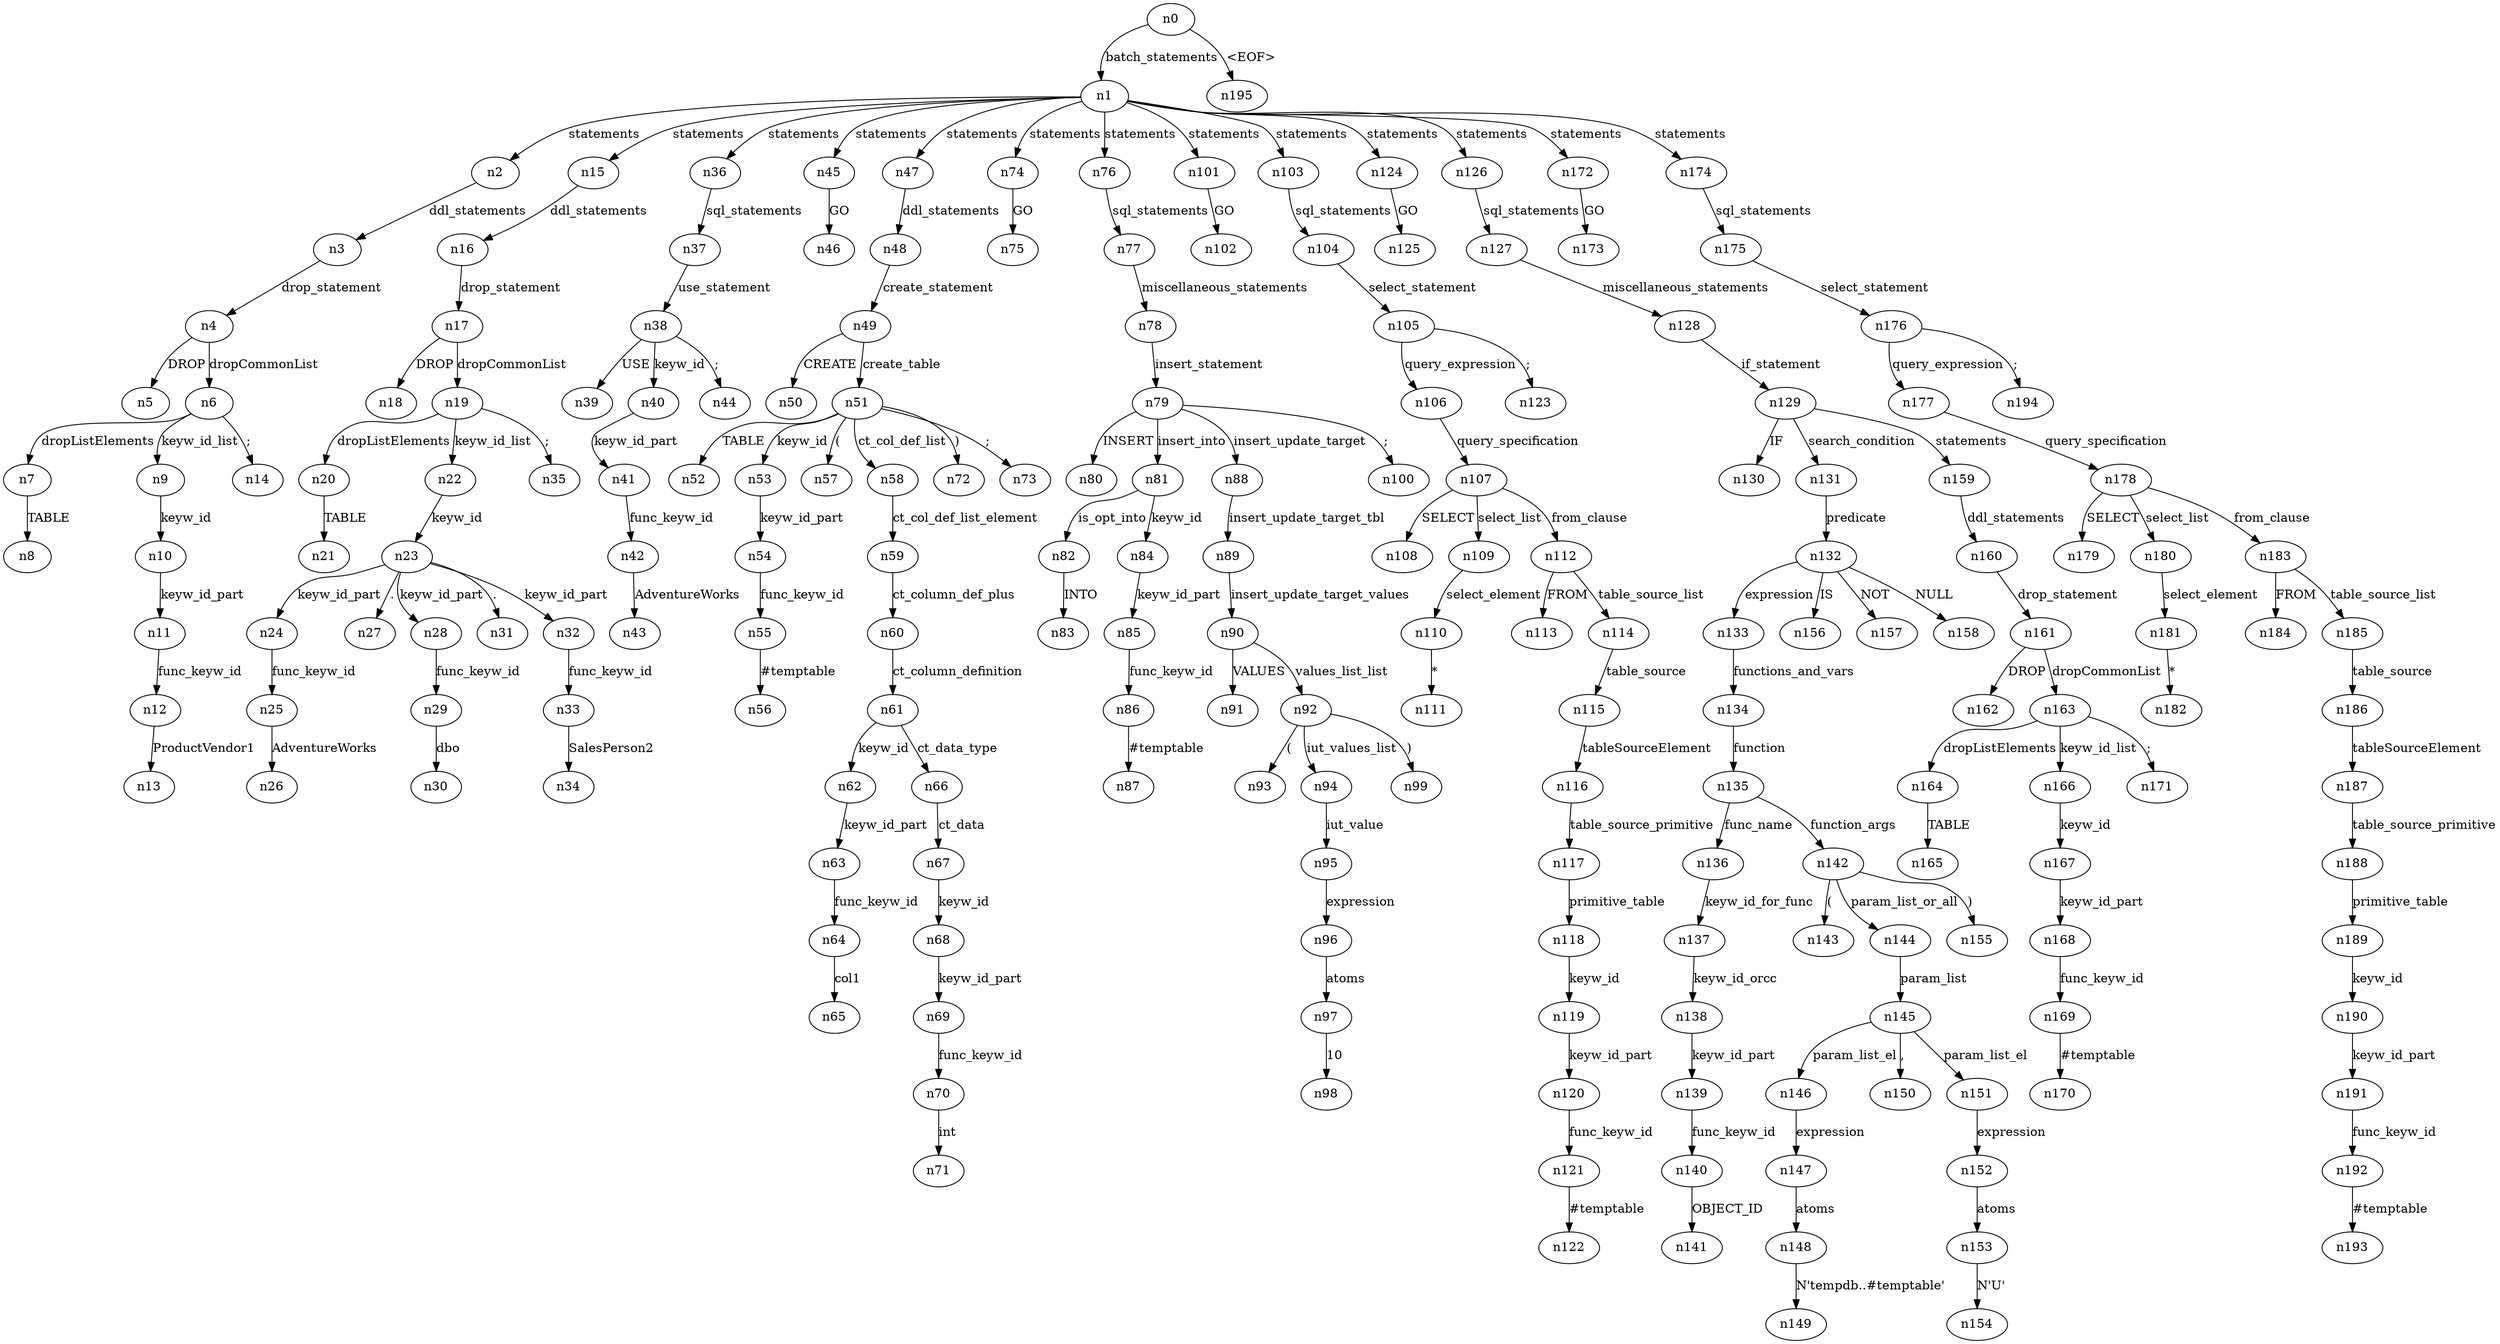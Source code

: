 digraph ParseTree {
  n0 -> n1 [label="batch_statements"];
  n1 -> n2 [label="statements"];
  n2 -> n3 [label="ddl_statements"];
  n3 -> n4 [label="drop_statement"];
  n4 -> n5 [label="DROP"];
  n4 -> n6 [label="dropCommonList"];
  n6 -> n7 [label="dropListElements"];
  n7 -> n8 [label="TABLE"];
  n6 -> n9 [label="keyw_id_list"];
  n9 -> n10 [label="keyw_id"];
  n10 -> n11 [label="keyw_id_part"];
  n11 -> n12 [label="func_keyw_id"];
  n12 -> n13 [label="ProductVendor1"];
  n6 -> n14 [label=";"];
  n1 -> n15 [label="statements"];
  n15 -> n16 [label="ddl_statements"];
  n16 -> n17 [label="drop_statement"];
  n17 -> n18 [label="DROP"];
  n17 -> n19 [label="dropCommonList"];
  n19 -> n20 [label="dropListElements"];
  n20 -> n21 [label="TABLE"];
  n19 -> n22 [label="keyw_id_list"];
  n22 -> n23 [label="keyw_id"];
  n23 -> n24 [label="keyw_id_part"];
  n24 -> n25 [label="func_keyw_id"];
  n25 -> n26 [label="AdventureWorks"];
  n23 -> n27 [label="."];
  n23 -> n28 [label="keyw_id_part"];
  n28 -> n29 [label="func_keyw_id"];
  n29 -> n30 [label="dbo"];
  n23 -> n31 [label="."];
  n23 -> n32 [label="keyw_id_part"];
  n32 -> n33 [label="func_keyw_id"];
  n33 -> n34 [label="SalesPerson2"];
  n19 -> n35 [label=";"];
  n1 -> n36 [label="statements"];
  n36 -> n37 [label="sql_statements"];
  n37 -> n38 [label="use_statement"];
  n38 -> n39 [label="USE"];
  n38 -> n40 [label="keyw_id"];
  n40 -> n41 [label="keyw_id_part"];
  n41 -> n42 [label="func_keyw_id"];
  n42 -> n43 [label="AdventureWorks"];
  n38 -> n44 [label=";"];
  n1 -> n45 [label="statements"];
  n45 -> n46 [label="GO"];
  n1 -> n47 [label="statements"];
  n47 -> n48 [label="ddl_statements"];
  n48 -> n49 [label="create_statement"];
  n49 -> n50 [label="CREATE"];
  n49 -> n51 [label="create_table"];
  n51 -> n52 [label="TABLE"];
  n51 -> n53 [label="keyw_id"];
  n53 -> n54 [label="keyw_id_part"];
  n54 -> n55 [label="func_keyw_id"];
  n55 -> n56 [label="#temptable"];
  n51 -> n57 [label="("];
  n51 -> n58 [label="ct_col_def_list"];
  n58 -> n59 [label="ct_col_def_list_element"];
  n59 -> n60 [label="ct_column_def_plus"];
  n60 -> n61 [label="ct_column_definition"];
  n61 -> n62 [label="keyw_id"];
  n62 -> n63 [label="keyw_id_part"];
  n63 -> n64 [label="func_keyw_id"];
  n64 -> n65 [label="col1"];
  n61 -> n66 [label="ct_data_type"];
  n66 -> n67 [label="ct_data"];
  n67 -> n68 [label="keyw_id"];
  n68 -> n69 [label="keyw_id_part"];
  n69 -> n70 [label="func_keyw_id"];
  n70 -> n71 [label="int"];
  n51 -> n72 [label=")"];
  n51 -> n73 [label=";"];
  n1 -> n74 [label="statements"];
  n74 -> n75 [label="GO"];
  n1 -> n76 [label="statements"];
  n76 -> n77 [label="sql_statements"];
  n77 -> n78 [label="miscellaneous_statements"];
  n78 -> n79 [label="insert_statement"];
  n79 -> n80 [label="INSERT"];
  n79 -> n81 [label="insert_into"];
  n81 -> n82 [label="is_opt_into"];
  n82 -> n83 [label="INTO"];
  n81 -> n84 [label="keyw_id"];
  n84 -> n85 [label="keyw_id_part"];
  n85 -> n86 [label="func_keyw_id"];
  n86 -> n87 [label="#temptable"];
  n79 -> n88 [label="insert_update_target"];
  n88 -> n89 [label="insert_update_target_tbl"];
  n89 -> n90 [label="insert_update_target_values"];
  n90 -> n91 [label="VALUES"];
  n90 -> n92 [label="values_list_list"];
  n92 -> n93 [label="("];
  n92 -> n94 [label="iut_values_list"];
  n94 -> n95 [label="iut_value"];
  n95 -> n96 [label="expression"];
  n96 -> n97 [label="atoms"];
  n97 -> n98 [label="10"];
  n92 -> n99 [label=")"];
  n79 -> n100 [label=";"];
  n1 -> n101 [label="statements"];
  n101 -> n102 [label="GO"];
  n1 -> n103 [label="statements"];
  n103 -> n104 [label="sql_statements"];
  n104 -> n105 [label="select_statement"];
  n105 -> n106 [label="query_expression"];
  n106 -> n107 [label="query_specification"];
  n107 -> n108 [label="SELECT"];
  n107 -> n109 [label="select_list"];
  n109 -> n110 [label="select_element"];
  n110 -> n111 [label="*"];
  n107 -> n112 [label="from_clause"];
  n112 -> n113 [label="FROM"];
  n112 -> n114 [label="table_source_list"];
  n114 -> n115 [label="table_source"];
  n115 -> n116 [label="tableSourceElement"];
  n116 -> n117 [label="table_source_primitive"];
  n117 -> n118 [label="primitive_table"];
  n118 -> n119 [label="keyw_id"];
  n119 -> n120 [label="keyw_id_part"];
  n120 -> n121 [label="func_keyw_id"];
  n121 -> n122 [label="#temptable"];
  n105 -> n123 [label=";"];
  n1 -> n124 [label="statements"];
  n124 -> n125 [label="GO"];
  n1 -> n126 [label="statements"];
  n126 -> n127 [label="sql_statements"];
  n127 -> n128 [label="miscellaneous_statements"];
  n128 -> n129 [label="if_statement"];
  n129 -> n130 [label="IF"];
  n129 -> n131 [label="search_condition"];
  n131 -> n132 [label="predicate"];
  n132 -> n133 [label="expression"];
  n133 -> n134 [label="functions_and_vars"];
  n134 -> n135 [label="function"];
  n135 -> n136 [label="func_name"];
  n136 -> n137 [label="keyw_id_for_func"];
  n137 -> n138 [label="keyw_id_orcc"];
  n138 -> n139 [label="keyw_id_part"];
  n139 -> n140 [label="func_keyw_id"];
  n140 -> n141 [label="OBJECT_ID"];
  n135 -> n142 [label="function_args"];
  n142 -> n143 [label="("];
  n142 -> n144 [label="param_list_or_all"];
  n144 -> n145 [label="param_list"];
  n145 -> n146 [label="param_list_el"];
  n146 -> n147 [label="expression"];
  n147 -> n148 [label="atoms"];
  n148 -> n149 [label="N'tempdb..#temptable'"];
  n145 -> n150 [label=","];
  n145 -> n151 [label="param_list_el"];
  n151 -> n152 [label="expression"];
  n152 -> n153 [label="atoms"];
  n153 -> n154 [label="N'U'"];
  n142 -> n155 [label=")"];
  n132 -> n156 [label="IS"];
  n132 -> n157 [label="NOT"];
  n132 -> n158 [label="NULL"];
  n129 -> n159 [label="statements"];
  n159 -> n160 [label="ddl_statements"];
  n160 -> n161 [label="drop_statement"];
  n161 -> n162 [label="DROP"];
  n161 -> n163 [label="dropCommonList"];
  n163 -> n164 [label="dropListElements"];
  n164 -> n165 [label="TABLE"];
  n163 -> n166 [label="keyw_id_list"];
  n166 -> n167 [label="keyw_id"];
  n167 -> n168 [label="keyw_id_part"];
  n168 -> n169 [label="func_keyw_id"];
  n169 -> n170 [label="#temptable"];
  n163 -> n171 [label=";"];
  n1 -> n172 [label="statements"];
  n172 -> n173 [label="GO"];
  n1 -> n174 [label="statements"];
  n174 -> n175 [label="sql_statements"];
  n175 -> n176 [label="select_statement"];
  n176 -> n177 [label="query_expression"];
  n177 -> n178 [label="query_specification"];
  n178 -> n179 [label="SELECT"];
  n178 -> n180 [label="select_list"];
  n180 -> n181 [label="select_element"];
  n181 -> n182 [label="*"];
  n178 -> n183 [label="from_clause"];
  n183 -> n184 [label="FROM"];
  n183 -> n185 [label="table_source_list"];
  n185 -> n186 [label="table_source"];
  n186 -> n187 [label="tableSourceElement"];
  n187 -> n188 [label="table_source_primitive"];
  n188 -> n189 [label="primitive_table"];
  n189 -> n190 [label="keyw_id"];
  n190 -> n191 [label="keyw_id_part"];
  n191 -> n192 [label="func_keyw_id"];
  n192 -> n193 [label="#temptable"];
  n176 -> n194 [label=";"];
  n0 -> n195 [label="<EOF>"];
}